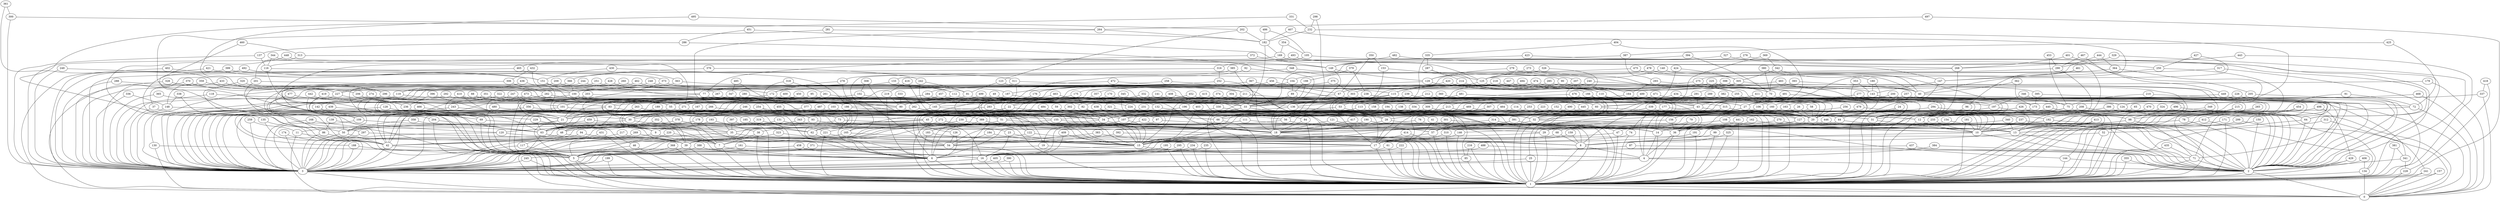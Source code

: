 graph{
   373 -- 45;
   422 -- 39;
   499 -- 35;
   339 -- 270;
   415 -- 221;
   275 -- 7;
   345 -- 97;
   409 -- 15;
   429 -- 1;
   402 -- 311;
   422 -- 57;
   276 -- 250;
   374 -- 15;
   414 -- 15;
   374 -- 43;
   421 -- 151;
   276 -- 33;
   339 -- 57;
   409 -- 16;
   421 -- 3;
   332 -- 80;
   428 -- 227;
   277 -- 1;
   375 -- 303;
   277 -- 27;
   344 -- 271;
   375 -- 15;
   408 -- 158;
   414 -- 1;
   428 -- 15;
   278 -- 165;
   344 -- 116;
   278 -- 172;
   376 -- 242;
   338 -- 148;
   376 -- 366;
   413 -- 13;
   427 -- 40;
   420 -- 255;
   279 -- 129;
   408 -- 15;
   338 -- 5;
   377 -- 30;
   333 -- 262;
   279 -- 255;
   377 -- 66;
   427 -- 250;
   420 -- 172;
   280 -- 21;
   378 -- 120;
   419 -- 101;
   378 -- 62;
   343 -- 18;
   413 -- 1;
   280 -- 80;
   343 -- 3;
   407 -- 70;
   402 -- 0;
   379 -- 198;
   426 -- 2;
   281 -- 69;
   121 -- 1;
   281 -- 182;
   379 -- 238;
   407 -- 182;
   337 -- 163;
   403 -- 15;
   419 -- 63;
   412 -- 47;
   282 -- 136;
   380 -- 70;
   426 -- 45;
   282 -- 42;
   406 -- 134;
   418 -- 337;
   336 -- 3;
   380 -- 180;
   333 -- 80;
   342 -- 305;
   412 -- 134;
   283 -- 36;
   381 -- 1;
   418 -- 228;
   283 -- 178;
   381 -- 341;
   401 -- 268;
   425 -- 387;
   411 -- 82;
   342 -- 36;
   336 -- 148;
   406 -- 2;
   284 -- 30;
   382 -- 18;
   425 -- 72;
   331 -- 297;
   284 -- 33;
   382 -- 197;
   424 -- 305;
   341 -- 2;
   405 -- 3;
   233 -- 10;
   335 -- 287;
   341 -- 228;
   383 -- 17;
   285 -- 31;
   424 -- 32;
   411 -- 0;
   285 -- 115;
   383 -- 54;
   417 -- 18;
   335 -- 57;
   417 -- 1;
   403 -- 66;
   286 -- 18;
   384 -- 71;
   286 -- 137;
   384 -- 4;
   423 -- 316;
   340 -- 13;
   337 -- 0;
   405 -- 1;
   332 -- 31;
   410 -- 21;
   423 -- 1;
   287 -- 160;
   385 -- 33;
   404 -- 74;
   416 -- 219;
   287 -- 214;
   385 -- 278;
   416 -- 15;
   340 -- 8;
   410 -- 271;
   288 -- 3;
   386 -- 64;
   404 -- 335;
   334 -- 3;
   386 -- 146;
   247 -- 48;
   288 -- 227;
   334 -- 237;
   289 -- 44;
   387 -- 293;
   415 -- 315;
   23 -- 16;
   37 -- 21;
   51 -- 18;
   93 -- 36;
   205 -- 27;
   24 -- 20;
   38 -- 1;
   52 -- 1;
   94 -- 39;
   94 -- 42;
   206 -- 6;
   24 -- 1;
   38 -- 7;
   52 -- 17;
   206 -- 83;
   25 -- 3;
   39 -- 1;
   53 -- 34;
   53 -- 1;
   95 -- 48;
   95 -- 33;
   207 -- 115;
   207 -- 70;
   25 -- 1;
   39 -- 5;
   331 -- 232;
   26 -- 14;
   40 -- 2;
   96 -- 14;
   26 -- 20;
   40 -- 27;
   54 -- 1;
   208 -- 156;
   208 -- 134;
   54 -- 3;
   96 -- 31;
   27 -- 1;
   41 -- 14;
   55 -- 51;
   97 -- 6;
   27 -- 21;
   41 -- 17;
   55 -- 9;
   97 -- 14;
   209 -- 112;
   209 -- 50;
   42 -- 5;
   56 -- 48;
   98 -- 71;
   28 -- 14;
   42 -- 3;
   210 -- 71;
   210 -- 75;
   28 -- 18;
   56 -- 14;
   98 -- 14;
   29 -- 1;
   43 -- 1;
   57 -- 1;
   43 -- 32;
   99 -- 8;
   211 -- 20;
   29 -- 15;
   57 -- 15;
   99 -- 1;
   211 -- 196;
   30 -- 23;
   44 -- 2;
   58 -- 36;
   30 -- 3;
   44 -- 18;
   58 -- 20;
   100 -- 33;
   100 -- 42;
   212 -- 31;
   212 -- 145;
   31 -- 1;
   45 -- 38;
   59 -- 18;
   31 -- 10;
   45 -- 3;
   101 -- 32;
   101 -- 3;
   213 -- 16;
   59 -- 34;
   213 -- 44;
   32 -- 10;
   60 -- 1;
   214 -- 166;
   46 -- 1;
   102 -- 21;
   214 -- 66;
   32 -- 15;
   46 -- 5;
   60 -- 44;
   102 -- 60;
   33 -- 1;
   47 -- 1;
   61 -- 1;
   103 -- 41;
   215 -- 1;
   215 -- 98;
   33 -- 28;
   47 -- 15;
   61 -- 16;
   103 -- 63;
   34 -- 5;
   48 -- 3;
   62 -- 6;
   104 -- 34;
   216 -- 1;
   34 -- 29;
   48 -- 39;
   62 -- 54;
   104 -- 89;
   216 -- 85;
   105 -- 3;
   35 -- 3;
   49 -- 27;
   63 -- 17;
   35 -- 17;
   49 -- 5;
   63 -- 0;
   105 -- 12;
   217 -- 3;
   217 -- 39;
   36 -- 4;
   50 -- 3;
   106 -- 51;
   36 -- 1;
   64 -- 1;
   106 -- 1;
   218 -- 43;
   50 -- 42;
   64 -- 2;
   218 -- 175;
   107 -- 9;
   51 -- 39;
   65 -- 13;
   37 -- 3;
   219 -- 80;
   135 -- 1;
   261 -- 39;
   359 -- 37;
   135 -- 50;
   128 -- 93;
   198 -- 33;
   387 -- 149;
   205 -- 1;
   136 -- 107;
   197 -- 31;
   262 -- 3;
   128 -- 3;
   136 -- 1;
   360 -- 197;
   204 -- 63;
   388 -- 5;
   134 -- 1;
   262 -- 31;
   360 -- 126;
   388 -- 6;
   137 -- 3;
   263 -- 1;
   361 -- 227;
   389 -- 18;
   389 -- 183;
   134 -- 0;
   137 -- 116;
   197 -- 10;
   263 -- 21;
   361 -- 300;
   133 -- 112;
   204 -- 1;
   138 -- 20;
   196 -- 155;
   362 -- 173;
   127 -- 13;
   138 -- 34;
   264 -- 122;
   203 -- 186;
   362 -- 40;
   390 -- 3;
   264 -- 182;
   390 -- 1;
   127 -- 14;
   139 -- 86;
   203 -- 30;
   139 -- 120;
   265 -- 1;
   363 -- 115;
   133 -- 77;
   363 -- 3;
   391 -- 10;
   196 -- 18;
   265 -- 98;
   391 -- 7;
   140 -- 40;
   195 -- 6;
   364 -- 13;
   126 -- 54;
   266 -- 21;
   392 -- 1;
   202 -- 123;
   132 -- 1;
   140 -- 125;
   266 -- 56;
   364 -- 125;
   392 -- 54;
   126 -- 6;
   141 -- 84;
   202 -- 182;
   141 -- 22;
   267 -- 3;
   365 -- 3;
   132 -- 31;
   393 -- 291;
   393 -- 40;
   125 -- 110;
   195 -- 1;
   267 -- 124;
   365 -- 186;
   131 -- 63;
   142 -- 69;
   268 -- 133;
   394 -- 70;
   268 -- 31;
   366 -- 1;
   394 -- 149;
   201 -- 100;
   131 -- 8;
   142 -- 109;
   366 -- 100;
   194 -- 42;
   125 -- 55;
   143 -- 15;
   201 -- 1;
   143 -- 72;
   269 -- 42;
   367 -- 27;
   367 -- 284;
   395 -- 2;
   194 -- 12;
   269 -- 1;
   395 -- 173;
   130 -- 6;
   144 -- 1;
   193 -- 63;
   270 -- 18;
   124 -- 20;
   368 -- 1;
   396 -- 6;
   200 -- 60;
   144 -- 2;
   270 -- 2;
   368 -- 5;
   396 -- 236;
   124 -- 64;
   145 -- 14;
   271 -- 20;
   145 -- 21;
   271 -- 3;
   369 -- 342;
   130 -- 0;
   369 -- 25;
   397 -- 1;
   123 -- 81;
   193 -- 38;
   397 -- 35;
   200 -- 71;
   146 -- 1;
   272 -- 1;
   370 -- 0;
   272 -- 35;
   398 -- 13;
   129 -- 5;
   146 -- 17;
   370 -- 296;
   192 -- 2;
   398 -- 303;
   123 -- 18;
   147 -- 143;
   199 -- 3;
   147 -- 20;
   273 -- 129;
   273 -- 36;
   129 -- 110;
   371 -- 245;
   399 -- 3;
   192 -- 36;
   371 -- 1;
   399 -- 373;
   199 -- 1;
   122 -- 1;
   148 -- 3;
   274 -- 142;
   148 -- 21;
   372 -- 149;
   372 -- 77;
   121 -- 18;
   198 -- 89;
   400 -- 17;
   274 -- 34;
   400 -- 101;
   191 -- 15;
   122 -- 39;
   149 -- 129;
   275 -- 40;
   373 -- 211;
   401 -- 205;
   345 -- 283;
   346 -- 75;
   346 -- 197;
   347 -- 5;
   347 -- 132;
   348 -- 54;
   348 -- 207;
   349 -- 12;
   349 -- 98;
   350 -- 67;
   350 -- 153;
   351 -- 80;
   351 -- 63;
   352 -- 63;
   352 -- 39;
   353 -- 20;
   353 -- 143;
   354 -- 169;
   354 -- 105;
   355 -- 2;
   355 -- 1;
   356 -- 28;
   20 -- 2;
   356 -- 3;
   357 -- 321;
   21 -- 1;
   21 -- 11;
   357 -- 15;
   358 -- 46;
   22 -- 3;
   22 -- 20;
   358 -- 50;
   23 -- 15;
   359 -- 296;
   65 -- 12;
   163 -- 20;
   443 -- 1;
   5 -- 1;
   317 -- 275;
   457 -- 1;
   156 -- 15;
   163 -- 57;
   456 -- 176;
   6 -- 3;
   310 -- 1;
   6 -- 1;
   164 -- 1;
   458 -- 16;
   66 -- 1;
   457 -- 83;
   458 -- 3;
   5 -- 0;
   456 -- 67;
   66 -- 15;
   162 -- 68;
   164 -- 158;
   155 -- 48;
   310 -- 17;
   449 -- 33;
   459 -- 50;
   67 -- 1;
   162 -- 2;
   165 -- 3;
   303 -- 173;
   67 -- 54;
   155 -- 144;
   165 -- 8;
   315 -- 127;
   449 -- 2;
   459 -- 54;
   311 -- 211;
   68 -- 6;
   309 -- 66;
   460 -- 204;
   68 -- 8;
   166 -- 43;
   309 -- 20;
   304 -- 20;
   460 -- 313;
   166 -- 32;
   455 -- 39;
   154 -- 13;
   69 -- 1;
   161 -- 3;
   167 -- 155;
   69 -- 6;
   161 -- 16;
   316 -- 252;
   448 -- 135;
   448 -- 149;
   461 -- 96;
   154 -- 36;
   167 -- 21;
   455 -- 34;
   461 -- 147;
   316 -- 3;
   70 -- 60;
   153 -- 17;
   168 -- 3;
   70 -- 10;
   454 -- 412;
   462 -- 69;
   168 -- 63;
   462 -- 267;
   153 -- 125;
   315 -- 14;
   160 -- 107;
   169 -- 116;
   308 -- 34;
   71 -- 1;
   160 -- 10;
   169 -- 147;
   447 -- 395;
   454 -- 1;
   463 -- 60;
   71 -- 2;
   308 -- 102;
   447 -- 5;
   72 -- 12;
   170 -- 36;
   464 -- 10;
   453 -- 75;
   314 -- 13;
   72 -- 0;
   159 -- 8;
   170 -- 80;
   152 -- 12;
   307 -- 10;
   314 -- 62;
   446 -- 18;
   453 -- 290;
   464 -- 34;
   171 -- 13;
   465 -- 363;
   73 -- 42;
   159 -- 17;
   171 -- 1;
   446 -- 2;
   73 -- 18;
   152 -- 66;
   307 -- 45;
   465 -- 3;
   482 -- 64;
   306 -- 282;
   452 -- 32;
   74 -- 1;
   151 -- 100;
   172 -- 132;
   172 -- 101;
   466 -- 3;
   74 -- 15;
   158 -- 35;
   306 -- 229;
   313 -- 149;
   452 -- 22;
   466 -- 389;
   75 -- 2;
   158 -- 20;
   173 -- 1;
   173 -- 12;
   313 -- 201;
   445 -- 56;
   445 -- 192;
   467 -- 290;
   75 -- 6;
   151 -- 77;
   467 -- 449;
   76 -- 14;
   174 -- 42;
   468 -- 27;
   174 -- 3;
   450 -- 33;
   468 -- 0;
   312 -- 241;
   451 -- 286;
   76 -- 18;
   157 -- 1;
   305 -- 1;
   150 -- 13;
   312 -- 52;
   444 -- 364;
   77 -- 3;
   175 -- 6;
   451 -- 125;
   157 -- 0;
   469 -- 45;
   469 -- 12;
   444 -- 4;
   77 -- 20;
   150 -- 2;
   175 -- 82;
   305 -- 115;
   78 -- 2;
   176 -- 122;
   311 -- 186;
   78 -- 29;
   470 -- 191;
   176 -- 145;
   470 -- 192;
   149 -- 66;
   450 -- 21;
   304 -- 22;
   79 -- 29;
   156 -- 36;
   177 -- 20;
   471 -- 2;
   79 -- 36;
   442 -- 236;
   80 -- 7;
   436 -- 119;
   443 -- 290;
   80 -- 32;
   442 -- 5;
   4 -- 2;
   435 -- 1;
   81 -- 7;
   81 -- 60;
   82 -- 1;
   441 -- 57;
   82 -- 34;
   435 -- 71;
   441 -- 1;
   83 -- 3;
   434 -- 2;
   1 -- 0;
   83 -- 34;
   84 -- 18;
   84 -- 1;
   481 -- 33;
   440 -- 107;
   3 -- 0;
   433 -- 296;
   85 -- 3;
   85 -- 1;
   191 -- 1;
   440 -- 2;
   433 -- 148;
   86 -- 3;
   86 -- 7;
   432 -- 55;
   4 -- 3;
   87 -- 5;
   439 -- 185;
   87 -- 2;
   432 -- 306;
   434 -- 80;
   88 -- 55;
   439 -- 3;
   88 -- 73;
   2 -- 0;
   2 -- 1;
   473 -- 177;
   438 -- 107;
   431 -- 1;
   89 -- 33;
   89 -- 1;
   438 -- 17;
   3 -- 1;
   90 -- 70;
   431 -- 117;
   90 -- 67;
   430 -- 186;
   91 -- 72;
   430 -- 151;
   91 -- 78;
   437 -- 2;
   92 -- 80;
   437 -- 6;
   92 -- 90;
   429 -- 2;
   93 -- 63;
   436 -- 62;
   261 -- 33;
   499 -- 445;
   289 -- 213;
   253 -- 28;
   290 -- 12;
   493 -- 5;
   493 -- 268;
   260 -- 211;
   290 -- 125;
   260 -- 3;
   291 -- 17;
   486 -- 105;
   253 -- 20;
   291 -- 43;
   498 -- 429;
   498 -- 233;
   252 -- 176;
   292 -- 3;
   259 -- 11;
   292 -- 33;
   492 -- 151;
   492 -- 42;
   259 -- 3;
   293 -- 164;
   293 -- 75;
   497 -- 264;
   252 -- 18;
   487 -- 66;
   294 -- 98;
   294 -- 6;
   497 -- 1;
   258 -- 28;
   491 -- 43;
   251 -- 109;
   258 -- 187;
   295 -- 1;
   295 -- 6;
   491 -- 1;
   251 -- 187;
   486 -- 182;
   496 -- 20;
   250 -- 147;
   296 -- 130;
   487 -- 63;
   296 -- 224;
   250 -- 144;
   496 -- 0;
   257 -- 106;
   490 -- 10;
   257 -- 171;
   297 -- 3;
   297 -- 39;
   490 -- 56;
   249 -- 151;
   298 -- 136;
   495 -- 202;
   256 -- 108;
   298 -- 232;
   299 -- 0;
   495 -- 55;
   256 -- 44;
   299 -- 14;
   249 -- 3;
   300 -- 3;
   489 -- 83;
   489 -- 341;
   255 -- 156;
   300 -- 264;
   248 -- 33;
   494 -- 164;
   301 -- 5;
   255 -- 31;
   485 -- 347;
   248 -- 227;
   301 -- 36;
   494 -- 19;
   247 -- 80;
   302 -- 45;
   488 -- 5;
   254 -- 93;
   302 -- 146;
   488 -- 2;
   254 -- 15;
   303 -- 117;
   107 -- 15;
   177 -- 1;
   317 -- 64;
   20 -- 18;
   485 -- 107;
   12 -- 1;
   233 -- 14;
   478 -- 67;
   232 -- 182;
   12 -- 10;
   178 -- 48;
   225 -- 13;
   234 -- 1;
   11 -- 8;
   108 -- 13;
   318 -- 261;
   471 -- 271;
   108 -- 18;
   178 -- 6;
   234 -- 6;
   18 -- 8;
   318 -- 6;
   477 -- 42;
   225 -- 100;
   109 -- 3;
   179 -- 0;
   235 -- 1;
   18 -- 6;
   232 -- 124;
   319 -- 1;
   224 -- 28;
   484 -- 34;
   484 -- 18;
   109 -- 35;
   179 -- 100;
   235 -- 6;
   319 -- 63;
   477 -- 236;
   10 -- 8;
   110 -- 4;
   10 -- 2;
   180 -- 20;
   236 -- 221;
   236 -- 21;
   320 -- 42;
   231 -- 230;
   110 -- 43;
   180 -- 143;
   320 -- 172;
   17 -- 1;
   476 -- 12;
   483 -- 85;
   224 -- 19;
   8 -- 4;
   181 -- 1;
   237 -- 2;
   111 -- 54;
   231 -- 162;
   321 -- 165;
   223 -- 127;
   321 -- 32;
   483 -- 40;
   16 -- 1;
   111 -- 57;
   181 -- 10;
   9 -- 7;
   237 -- 10;
   476 -- 113;
   182 -- 169;
   223 -- 17;
   322 -- 33;
   112 -- 55;
   182 -- 1;
   238 -- 13;
   230 -- 14;
   475 -- 104;
   112 -- 1;
   238 -- 55;
   322 -- 188;
   13 -- 8;
   14 -- 4;
   113 -- 20;
   183 -- 15;
   183 -- 1;
   230 -- 50;
   239 -- 136;
   239 -- 8;
   323 -- 8;
   323 -- 3;
   113 -- 42;
   475 -- 40;
   482 -- 465;
   229 -- 63;
   114 -- 18;
   184 -- 54;
   222 -- 16;
   114 -- 20;
   184 -- 15;
   240 -- 53;
   240 -- 143;
   324 -- 1;
   324 -- 12;
   474 -- 70;
   222 -- 1;
   115 -- 33;
   185 -- 1;
   325 -- 1;
   115 -- 66;
   229 -- 9;
   241 -- 0;
   19 -- 3;
   325 -- 8;
   481 -- 1;
   185 -- 62;
   241 -- 1;
   474 -- 357;
   19 -- 4;
   228 -- 1;
   116 -- 21;
   186 -- 32;
   221 -- 1;
   116 -- 104;
   11 -- 0;
   186 -- 39;
   242 -- 81;
   326 -- 125;
   326 -- 32;
   242 -- 145;
   473 -- 3;
   221 -- 15;
   17 -- 6;
   187 -- 63;
   243 -- 3;
   117 -- 3;
   187 -- 58;
   228 -- 0;
   327 -- 149;
   480 -- 69;
   480 -- 16;
   117 -- 5;
   243 -- 51;
   327 -- 2;
   8 -- 1;
   227 -- 5;
   16 -- 3;
   463 -- 30;
   118 -- 80;
   188 -- 5;
   220 -- 7;
   118 -- 3;
   9 -- 5;
   188 -- 3;
   244 -- 86;
   328 -- 3;
   244 -- 81;
   328 -- 206;
   479 -- 30;
   472 -- 233;
   15 -- 4;
   220 -- 5;
   119 -- 82;
   189 -- 63;
   245 -- 0;
   119 -- 50;
   227 -- 55;
   329 -- 2;
   7 -- 6;
   479 -- 2;
   15 -- 3;
   189 -- 51;
   245 -- 3;
   329 -- 268;
   472 -- 119;
   120 -- 3;
   190 -- 18;
   219 -- 6;
   190 -- 1;
   246 -- 15;
   330 -- 34;
   7 -- 1;
   226 -- 160;
   330 -- 47;
   120 -- 39;
   246 -- 30;
   478 -- 305;
   14 -- 1;
   226 -- 2;
   13 -- 2;
}
